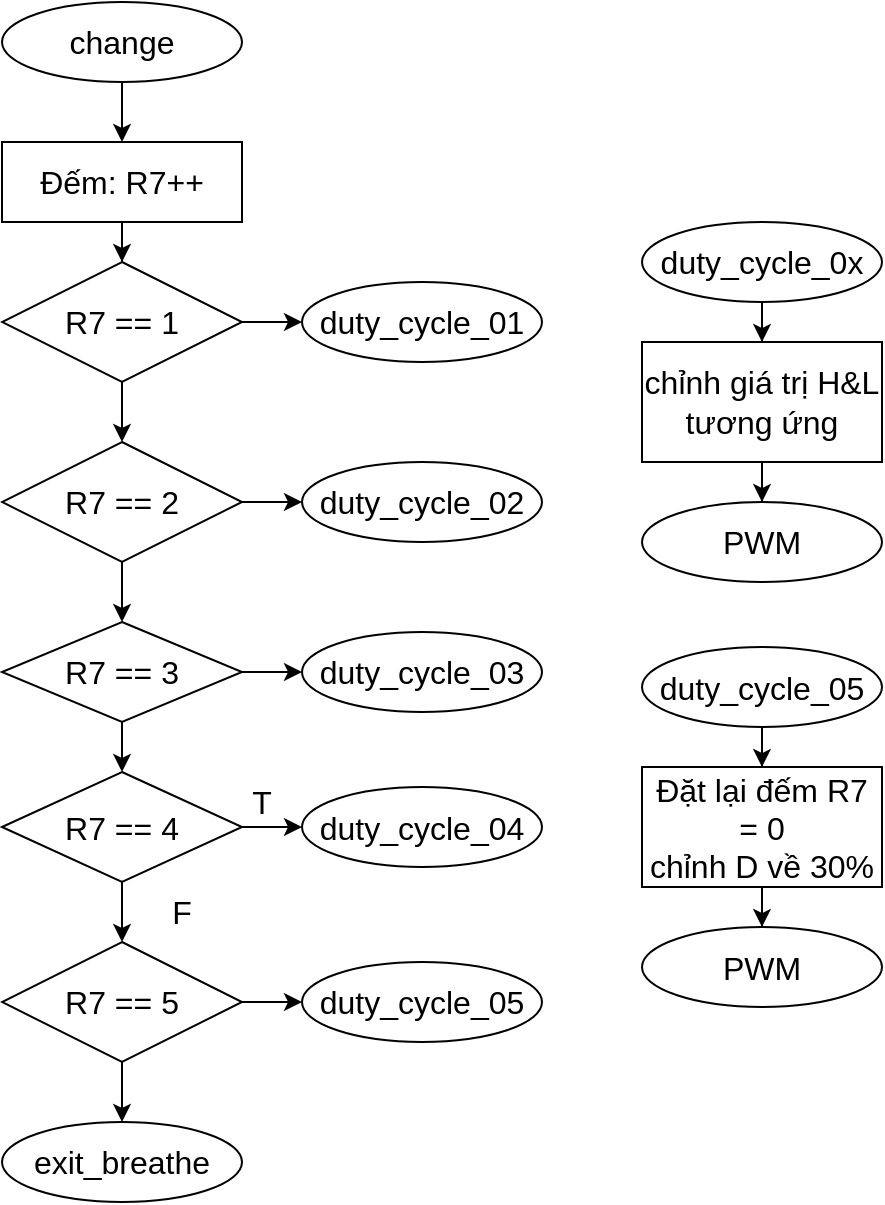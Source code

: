 <mxfile version="22.1.2" type="device">
  <diagram id="C5RBs43oDa-KdzZeNtuy" name="Page-1">
    <mxGraphModel dx="979" dy="592" grid="1" gridSize="10" guides="1" tooltips="1" connect="1" arrows="1" fold="1" page="1" pageScale="1" pageWidth="827" pageHeight="1169" math="0" shadow="0">
      <root>
        <mxCell id="WIyWlLk6GJQsqaUBKTNV-0" />
        <mxCell id="WIyWlLk6GJQsqaUBKTNV-1" parent="WIyWlLk6GJQsqaUBKTNV-0" />
        <mxCell id="4jhtmU1UhP53Dzm7uPG3-31" value="" style="edgeStyle=orthogonalEdgeStyle;rounded=0;orthogonalLoop=1;jettySize=auto;html=1;fontSize=16;" edge="1" parent="WIyWlLk6GJQsqaUBKTNV-1" source="4jhtmU1UhP53Dzm7uPG3-0" target="4jhtmU1UhP53Dzm7uPG3-30">
          <mxGeometry relative="1" as="geometry" />
        </mxCell>
        <mxCell id="4jhtmU1UhP53Dzm7uPG3-0" value="change" style="rounded=1;whiteSpace=wrap;html=1;fontSize=16;glass=0;strokeWidth=1;shadow=0;shape=ellipse;perimeter=ellipsePerimeter;" vertex="1" parent="WIyWlLk6GJQsqaUBKTNV-1">
          <mxGeometry x="70" y="50" width="120" height="40" as="geometry" />
        </mxCell>
        <mxCell id="4jhtmU1UhP53Dzm7uPG3-1" value="" style="edgeStyle=orthogonalEdgeStyle;rounded=0;orthogonalLoop=1;jettySize=auto;html=1;fontSize=16;" edge="1" parent="WIyWlLk6GJQsqaUBKTNV-1" source="4jhtmU1UhP53Dzm7uPG3-2" target="4jhtmU1UhP53Dzm7uPG3-5">
          <mxGeometry relative="1" as="geometry" />
        </mxCell>
        <mxCell id="4jhtmU1UhP53Dzm7uPG3-37" value="" style="edgeStyle=orthogonalEdgeStyle;rounded=0;orthogonalLoop=1;jettySize=auto;html=1;fontSize=16;" edge="1" parent="WIyWlLk6GJQsqaUBKTNV-1" source="4jhtmU1UhP53Dzm7uPG3-2" target="4jhtmU1UhP53Dzm7uPG3-26">
          <mxGeometry relative="1" as="geometry" />
        </mxCell>
        <mxCell id="4jhtmU1UhP53Dzm7uPG3-2" value="R7 == 1" style="rounded=0;whiteSpace=wrap;html=1;shape=rhombus;perimeter=rhombusPerimeter;fontSize=16;" vertex="1" parent="WIyWlLk6GJQsqaUBKTNV-1">
          <mxGeometry x="70" y="180" width="120" height="60" as="geometry" />
        </mxCell>
        <mxCell id="4jhtmU1UhP53Dzm7uPG3-4" value="" style="edgeStyle=orthogonalEdgeStyle;rounded=0;orthogonalLoop=1;jettySize=auto;html=1;fontSize=16;" edge="1" parent="WIyWlLk6GJQsqaUBKTNV-1" source="4jhtmU1UhP53Dzm7uPG3-5" target="4jhtmU1UhP53Dzm7uPG3-7">
          <mxGeometry relative="1" as="geometry" />
        </mxCell>
        <mxCell id="4jhtmU1UhP53Dzm7uPG3-36" value="" style="edgeStyle=orthogonalEdgeStyle;rounded=0;orthogonalLoop=1;jettySize=auto;html=1;fontSize=16;" edge="1" parent="WIyWlLk6GJQsqaUBKTNV-1" source="4jhtmU1UhP53Dzm7uPG3-5" target="4jhtmU1UhP53Dzm7uPG3-25">
          <mxGeometry relative="1" as="geometry" />
        </mxCell>
        <mxCell id="4jhtmU1UhP53Dzm7uPG3-5" value="R7 == 2" style="rounded=0;whiteSpace=wrap;html=1;shape=rhombus;perimeter=rhombusPerimeter;fontSize=16;" vertex="1" parent="WIyWlLk6GJQsqaUBKTNV-1">
          <mxGeometry x="70" y="270" width="120" height="60" as="geometry" />
        </mxCell>
        <mxCell id="4jhtmU1UhP53Dzm7uPG3-6" value="" style="edgeStyle=orthogonalEdgeStyle;rounded=0;orthogonalLoop=1;jettySize=auto;html=1;fontSize=16;" edge="1" parent="WIyWlLk6GJQsqaUBKTNV-1" source="4jhtmU1UhP53Dzm7uPG3-7" target="4jhtmU1UhP53Dzm7uPG3-10">
          <mxGeometry relative="1" as="geometry" />
        </mxCell>
        <mxCell id="4jhtmU1UhP53Dzm7uPG3-35" value="" style="edgeStyle=orthogonalEdgeStyle;rounded=0;orthogonalLoop=1;jettySize=auto;html=1;fontSize=16;" edge="1" parent="WIyWlLk6GJQsqaUBKTNV-1" source="4jhtmU1UhP53Dzm7uPG3-7" target="4jhtmU1UhP53Dzm7uPG3-24">
          <mxGeometry relative="1" as="geometry" />
        </mxCell>
        <mxCell id="4jhtmU1UhP53Dzm7uPG3-7" value="R7 == 3" style="shape=rhombus;whiteSpace=wrap;html=1;fixedSize=1;perimeter=rhombusPerimeter;fontSize=16;" vertex="1" parent="WIyWlLk6GJQsqaUBKTNV-1">
          <mxGeometry x="70" y="360" width="120" height="50" as="geometry" />
        </mxCell>
        <mxCell id="4jhtmU1UhP53Dzm7uPG3-8" value="" style="edgeStyle=orthogonalEdgeStyle;rounded=0;orthogonalLoop=1;jettySize=auto;html=1;fontSize=16;" edge="1" parent="WIyWlLk6GJQsqaUBKTNV-1" source="4jhtmU1UhP53Dzm7uPG3-10" target="4jhtmU1UhP53Dzm7uPG3-13">
          <mxGeometry relative="1" as="geometry" />
        </mxCell>
        <mxCell id="4jhtmU1UhP53Dzm7uPG3-9" value="" style="edgeStyle=orthogonalEdgeStyle;rounded=0;orthogonalLoop=1;jettySize=auto;html=1;fontSize=16;" edge="1" parent="WIyWlLk6GJQsqaUBKTNV-1" source="4jhtmU1UhP53Dzm7uPG3-10" target="4jhtmU1UhP53Dzm7uPG3-12">
          <mxGeometry relative="1" as="geometry" />
        </mxCell>
        <mxCell id="4jhtmU1UhP53Dzm7uPG3-10" value="R7 == 4" style="rhombus;whiteSpace=wrap;html=1;fontSize=16;" vertex="1" parent="WIyWlLk6GJQsqaUBKTNV-1">
          <mxGeometry x="70" y="435" width="120" height="55" as="geometry" />
        </mxCell>
        <mxCell id="4jhtmU1UhP53Dzm7uPG3-23" value="" style="edgeStyle=orthogonalEdgeStyle;rounded=0;orthogonalLoop=1;jettySize=auto;html=1;fontSize=16;" edge="1" parent="WIyWlLk6GJQsqaUBKTNV-1" source="4jhtmU1UhP53Dzm7uPG3-12" target="4jhtmU1UhP53Dzm7uPG3-19">
          <mxGeometry relative="1" as="geometry" />
        </mxCell>
        <mxCell id="4jhtmU1UhP53Dzm7uPG3-34" value="" style="edgeStyle=orthogonalEdgeStyle;rounded=0;orthogonalLoop=1;jettySize=auto;html=1;fontSize=16;" edge="1" parent="WIyWlLk6GJQsqaUBKTNV-1" source="4jhtmU1UhP53Dzm7uPG3-12" target="4jhtmU1UhP53Dzm7uPG3-29">
          <mxGeometry relative="1" as="geometry" />
        </mxCell>
        <mxCell id="4jhtmU1UhP53Dzm7uPG3-12" value="R7 == 5" style="shape=rhombus;whiteSpace=wrap;html=1;fixedSize=1;perimeter=rhombusPerimeter;fontSize=16;" vertex="1" parent="WIyWlLk6GJQsqaUBKTNV-1">
          <mxGeometry x="70" y="520" width="120" height="60" as="geometry" />
        </mxCell>
        <mxCell id="4jhtmU1UhP53Dzm7uPG3-13" value="duty_cycle_04" style="rounded=1;whiteSpace=wrap;html=1;fontSize=16;glass=0;strokeWidth=1;shadow=0;shape=ellipse;perimeter=ellipsePerimeter;" vertex="1" parent="WIyWlLk6GJQsqaUBKTNV-1">
          <mxGeometry x="220" y="442.5" width="120" height="40" as="geometry" />
        </mxCell>
        <mxCell id="4jhtmU1UhP53Dzm7uPG3-14" value="T" style="text;html=1;strokeColor=none;fillColor=none;align=center;verticalAlign=middle;whiteSpace=wrap;rounded=0;fontSize=16;" vertex="1" parent="WIyWlLk6GJQsqaUBKTNV-1">
          <mxGeometry x="170" y="435" width="60" height="30" as="geometry" />
        </mxCell>
        <mxCell id="4jhtmU1UhP53Dzm7uPG3-15" value="F" style="text;html=1;strokeColor=none;fillColor=none;align=center;verticalAlign=middle;whiteSpace=wrap;rounded=0;fontSize=16;" vertex="1" parent="WIyWlLk6GJQsqaUBKTNV-1">
          <mxGeometry x="130" y="490" width="60" height="30" as="geometry" />
        </mxCell>
        <mxCell id="4jhtmU1UhP53Dzm7uPG3-19" value="exit_breathe" style="rounded=1;whiteSpace=wrap;html=1;fontSize=16;glass=0;strokeWidth=1;shadow=0;shape=ellipse;perimeter=ellipsePerimeter;" vertex="1" parent="WIyWlLk6GJQsqaUBKTNV-1">
          <mxGeometry x="70" y="610" width="120" height="40" as="geometry" />
        </mxCell>
        <mxCell id="4jhtmU1UhP53Dzm7uPG3-24" value="duty_cycle_03" style="rounded=1;whiteSpace=wrap;html=1;fontSize=16;glass=0;strokeWidth=1;shadow=0;shape=ellipse;perimeter=ellipsePerimeter;" vertex="1" parent="WIyWlLk6GJQsqaUBKTNV-1">
          <mxGeometry x="220" y="365" width="120" height="40" as="geometry" />
        </mxCell>
        <mxCell id="4jhtmU1UhP53Dzm7uPG3-25" value="duty_cycle_02" style="rounded=1;whiteSpace=wrap;html=1;fontSize=16;glass=0;strokeWidth=1;shadow=0;shape=ellipse;perimeter=ellipsePerimeter;" vertex="1" parent="WIyWlLk6GJQsqaUBKTNV-1">
          <mxGeometry x="220" y="280" width="120" height="40" as="geometry" />
        </mxCell>
        <mxCell id="4jhtmU1UhP53Dzm7uPG3-26" value="duty_cycle_01" style="rounded=1;whiteSpace=wrap;html=1;fontSize=16;glass=0;strokeWidth=1;shadow=0;shape=ellipse;perimeter=ellipsePerimeter;" vertex="1" parent="WIyWlLk6GJQsqaUBKTNV-1">
          <mxGeometry x="220" y="190" width="120" height="40" as="geometry" />
        </mxCell>
        <mxCell id="4jhtmU1UhP53Dzm7uPG3-29" value="duty_cycle_05" style="rounded=1;whiteSpace=wrap;html=1;fontSize=16;glass=0;strokeWidth=1;shadow=0;shape=ellipse;perimeter=ellipsePerimeter;" vertex="1" parent="WIyWlLk6GJQsqaUBKTNV-1">
          <mxGeometry x="220" y="530" width="120" height="40" as="geometry" />
        </mxCell>
        <mxCell id="4jhtmU1UhP53Dzm7uPG3-33" style="edgeStyle=orthogonalEdgeStyle;rounded=0;orthogonalLoop=1;jettySize=auto;html=1;entryX=0.5;entryY=0;entryDx=0;entryDy=0;fontSize=16;" edge="1" parent="WIyWlLk6GJQsqaUBKTNV-1" source="4jhtmU1UhP53Dzm7uPG3-30" target="4jhtmU1UhP53Dzm7uPG3-2">
          <mxGeometry relative="1" as="geometry" />
        </mxCell>
        <mxCell id="4jhtmU1UhP53Dzm7uPG3-30" value="Đếm: R7++" style="rounded=0;whiteSpace=wrap;html=1;fontSize=16;" vertex="1" parent="WIyWlLk6GJQsqaUBKTNV-1">
          <mxGeometry x="70" y="120" width="120" height="40" as="geometry" />
        </mxCell>
        <mxCell id="4jhtmU1UhP53Dzm7uPG3-43" value="" style="edgeStyle=orthogonalEdgeStyle;rounded=0;orthogonalLoop=1;jettySize=auto;html=1;fontSize=16;" edge="1" parent="WIyWlLk6GJQsqaUBKTNV-1" source="4jhtmU1UhP53Dzm7uPG3-39" target="4jhtmU1UhP53Dzm7uPG3-42">
          <mxGeometry relative="1" as="geometry" />
        </mxCell>
        <mxCell id="4jhtmU1UhP53Dzm7uPG3-39" value="duty_cycle_0x" style="rounded=1;whiteSpace=wrap;html=1;fontSize=16;glass=0;strokeWidth=1;shadow=0;shape=ellipse;perimeter=ellipsePerimeter;" vertex="1" parent="WIyWlLk6GJQsqaUBKTNV-1">
          <mxGeometry x="390" y="160" width="120" height="40" as="geometry" />
        </mxCell>
        <mxCell id="4jhtmU1UhP53Dzm7uPG3-41" value="PWM" style="rounded=1;whiteSpace=wrap;html=1;fontSize=16;glass=0;strokeWidth=1;shadow=0;shape=ellipse;perimeter=ellipsePerimeter;" vertex="1" parent="WIyWlLk6GJQsqaUBKTNV-1">
          <mxGeometry x="390" y="300" width="120" height="40" as="geometry" />
        </mxCell>
        <mxCell id="4jhtmU1UhP53Dzm7uPG3-44" value="" style="edgeStyle=orthogonalEdgeStyle;rounded=0;orthogonalLoop=1;jettySize=auto;html=1;fontSize=16;" edge="1" parent="WIyWlLk6GJQsqaUBKTNV-1" source="4jhtmU1UhP53Dzm7uPG3-42" target="4jhtmU1UhP53Dzm7uPG3-41">
          <mxGeometry relative="1" as="geometry" />
        </mxCell>
        <mxCell id="4jhtmU1UhP53Dzm7uPG3-42" value="chỉnh giá trị H&amp;amp;L tương ứng" style="rounded=0;whiteSpace=wrap;html=1;fontSize=16;" vertex="1" parent="WIyWlLk6GJQsqaUBKTNV-1">
          <mxGeometry x="390" y="220" width="120" height="60" as="geometry" />
        </mxCell>
        <mxCell id="4jhtmU1UhP53Dzm7uPG3-45" value="" style="edgeStyle=orthogonalEdgeStyle;rounded=0;orthogonalLoop=1;jettySize=auto;html=1;fontSize=16;" edge="1" source="4jhtmU1UhP53Dzm7uPG3-46" target="4jhtmU1UhP53Dzm7uPG3-49" parent="WIyWlLk6GJQsqaUBKTNV-1">
          <mxGeometry relative="1" as="geometry" />
        </mxCell>
        <mxCell id="4jhtmU1UhP53Dzm7uPG3-46" value="duty_cycle_05" style="rounded=1;whiteSpace=wrap;html=1;fontSize=16;glass=0;strokeWidth=1;shadow=0;shape=ellipse;perimeter=ellipsePerimeter;" vertex="1" parent="WIyWlLk6GJQsqaUBKTNV-1">
          <mxGeometry x="390" y="372.5" width="120" height="40" as="geometry" />
        </mxCell>
        <mxCell id="4jhtmU1UhP53Dzm7uPG3-47" value="PWM" style="rounded=1;whiteSpace=wrap;html=1;fontSize=16;glass=0;strokeWidth=1;shadow=0;shape=ellipse;perimeter=ellipsePerimeter;" vertex="1" parent="WIyWlLk6GJQsqaUBKTNV-1">
          <mxGeometry x="390" y="512.5" width="120" height="40" as="geometry" />
        </mxCell>
        <mxCell id="4jhtmU1UhP53Dzm7uPG3-48" value="" style="edgeStyle=orthogonalEdgeStyle;rounded=0;orthogonalLoop=1;jettySize=auto;html=1;fontSize=16;" edge="1" source="4jhtmU1UhP53Dzm7uPG3-49" target="4jhtmU1UhP53Dzm7uPG3-47" parent="WIyWlLk6GJQsqaUBKTNV-1">
          <mxGeometry relative="1" as="geometry" />
        </mxCell>
        <mxCell id="4jhtmU1UhP53Dzm7uPG3-49" value="Đặt lại đếm R7 = 0&lt;br style=&quot;font-size: 16px;&quot;&gt;chỉnh D về 30%" style="rounded=0;whiteSpace=wrap;html=1;fontSize=16;" vertex="1" parent="WIyWlLk6GJQsqaUBKTNV-1">
          <mxGeometry x="390" y="432.5" width="120" height="60" as="geometry" />
        </mxCell>
      </root>
    </mxGraphModel>
  </diagram>
</mxfile>
